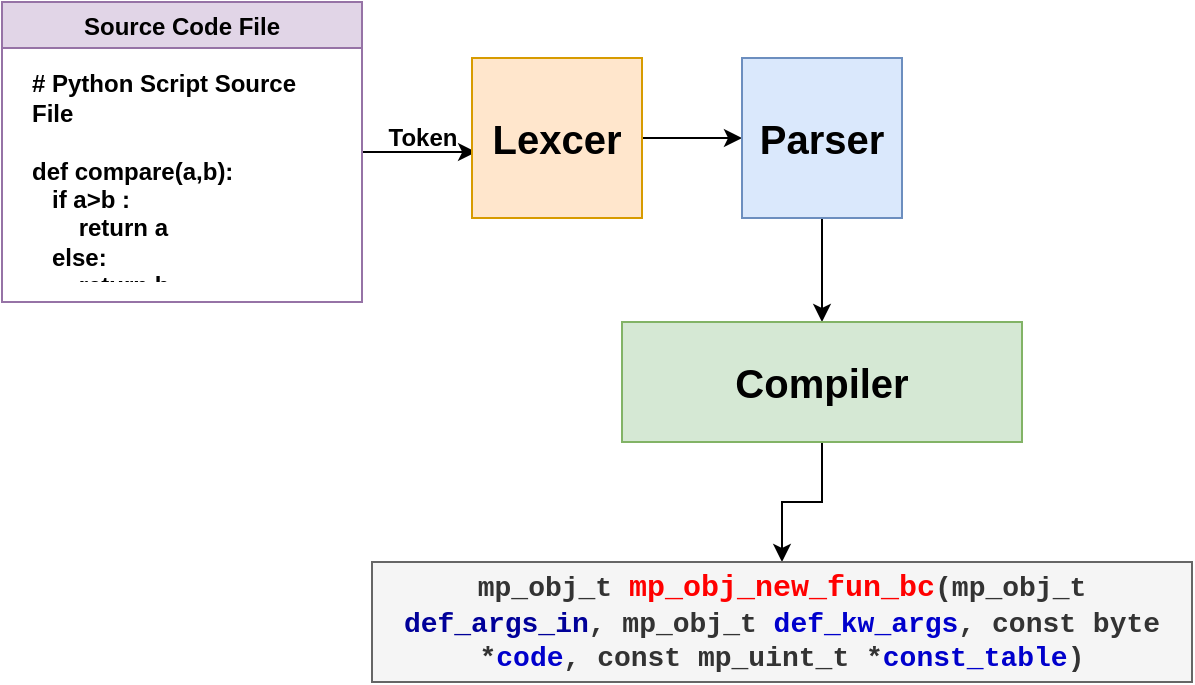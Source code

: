 <mxfile version="15.9.1" type="github">
  <diagram id="H4lATcMI-bZScz2o-kdU" name="Page-1">
    <mxGraphModel dx="868" dy="388" grid="1" gridSize="10" guides="1" tooltips="1" connect="1" arrows="1" fold="1" page="1" pageScale="1" pageWidth="850" pageHeight="1100" math="0" shadow="0">
      <root>
        <mxCell id="0" />
        <mxCell id="1" parent="0" />
        <mxCell id="sEhrW3wy_zQRSTeb6eg7-7" style="edgeStyle=orthogonalEdgeStyle;rounded=0;orthogonalLoop=1;jettySize=auto;html=1;entryX=0.024;entryY=0.588;entryDx=0;entryDy=0;entryPerimeter=0;" parent="1" source="sEhrW3wy_zQRSTeb6eg7-1" target="sEhrW3wy_zQRSTeb6eg7-5" edge="1">
          <mxGeometry relative="1" as="geometry" />
        </mxCell>
        <mxCell id="sEhrW3wy_zQRSTeb6eg7-1" value="Source Code File" style="swimlane;fillColor=#e1d5e7;strokeColor=#9673a6;startSize=23;" parent="1" vertex="1">
          <mxGeometry x="140" y="170" width="180" height="150" as="geometry" />
        </mxCell>
        <mxCell id="sEhrW3wy_zQRSTeb6eg7-4" value="&lt;div&gt;&lt;br&gt;&lt;/div&gt;&lt;div&gt;# Python Script Source File&lt;/div&gt;&lt;div&gt;&lt;br&gt;&lt;/div&gt;&lt;div&gt;def compare(a,b):&lt;/div&gt;&lt;div&gt;&amp;nbsp;&amp;nbsp; if a&amp;gt;b :&lt;/div&gt;&lt;div&gt;&amp;nbsp;&amp;nbsp;&amp;nbsp;&amp;nbsp;&amp;nbsp;&amp;nbsp; return a&lt;/div&gt;&lt;div&gt;&amp;nbsp;&amp;nbsp; else:&lt;/div&gt;&lt;div&gt;&amp;nbsp;&amp;nbsp;&amp;nbsp;&amp;nbsp;&amp;nbsp;&amp;nbsp; return b&lt;/div&gt;&lt;div&gt;&lt;br&gt;&lt;/div&gt;&lt;div&gt;&lt;br&gt;&lt;/div&gt;" style="text;html=1;spacing=5;spacingTop=-20;whiteSpace=wrap;overflow=hidden;rounded=0;fontStyle=1" parent="sEhrW3wy_zQRSTeb6eg7-1" vertex="1">
          <mxGeometry x="10" y="30" width="160" height="110" as="geometry" />
        </mxCell>
        <mxCell id="sEhrW3wy_zQRSTeb6eg7-10" style="edgeStyle=orthogonalEdgeStyle;rounded=0;orthogonalLoop=1;jettySize=auto;html=1;entryX=0;entryY=0.5;entryDx=0;entryDy=0;fontSize=20;" parent="1" source="sEhrW3wy_zQRSTeb6eg7-5" target="sEhrW3wy_zQRSTeb6eg7-9" edge="1">
          <mxGeometry relative="1" as="geometry" />
        </mxCell>
        <mxCell id="sEhrW3wy_zQRSTeb6eg7-5" value="Lexcer" style="rounded=0;whiteSpace=wrap;html=1;fontStyle=1;fontSize=20;fillColor=#ffe6cc;strokeColor=#d79b00;" parent="1" vertex="1">
          <mxGeometry x="375" y="198" width="85" height="80" as="geometry" />
        </mxCell>
        <mxCell id="sEhrW3wy_zQRSTeb6eg7-8" value="Token" style="text;html=1;align=center;verticalAlign=middle;resizable=0;points=[];autosize=1;strokeColor=none;fillColor=none;fontStyle=1" parent="1" vertex="1">
          <mxGeometry x="325" y="228" width="50" height="20" as="geometry" />
        </mxCell>
        <mxCell id="sEhrW3wy_zQRSTeb6eg7-13" style="edgeStyle=orthogonalEdgeStyle;rounded=0;orthogonalLoop=1;jettySize=auto;html=1;fontSize=20;" parent="1" source="sEhrW3wy_zQRSTeb6eg7-9" target="sEhrW3wy_zQRSTeb6eg7-12" edge="1">
          <mxGeometry relative="1" as="geometry" />
        </mxCell>
        <mxCell id="sEhrW3wy_zQRSTeb6eg7-9" value="Parser" style="whiteSpace=wrap;html=1;aspect=fixed;fontSize=20;fontStyle=1;fillColor=#dae8fc;strokeColor=#6c8ebf;" parent="1" vertex="1">
          <mxGeometry x="510" y="198" width="80" height="80" as="geometry" />
        </mxCell>
        <mxCell id="sEhrW3wy_zQRSTeb6eg7-16" style="edgeStyle=orthogonalEdgeStyle;rounded=0;orthogonalLoop=1;jettySize=auto;html=1;entryX=0.5;entryY=0;entryDx=0;entryDy=0;fontSize=15;fontColor=#FF0000;" parent="1" source="sEhrW3wy_zQRSTeb6eg7-12" target="sEhrW3wy_zQRSTeb6eg7-15" edge="1">
          <mxGeometry relative="1" as="geometry" />
        </mxCell>
        <mxCell id="sEhrW3wy_zQRSTeb6eg7-12" value="Compiler" style="rounded=0;whiteSpace=wrap;html=1;fontSize=20;fontStyle=1;fillColor=#d5e8d4;strokeColor=#82b366;" parent="1" vertex="1">
          <mxGeometry x="450" y="330" width="200" height="60" as="geometry" />
        </mxCell>
        <mxCell id="sEhrW3wy_zQRSTeb6eg7-15" value="mp_obj_t &lt;font style=&quot;font-size: 15px&quot; color=&quot;#FF0000&quot;&gt;mp_obj_new_fun_bc&lt;/font&gt;(mp_obj_t &lt;font color=&quot;#000099&quot;&gt;def_args_in&lt;/font&gt;, mp_obj_t &lt;font color=&quot;#0000CC&quot;&gt;def_kw_args&lt;/font&gt;, const byte *&lt;font color=&quot;#0000CC&quot;&gt;code&lt;/font&gt;, const mp_uint_t *&lt;font color=&quot;#0000CC&quot;&gt;const_table&lt;/font&gt;)" style="rounded=0;whiteSpace=wrap;html=1;fontSize=14;fontStyle=1;fontFamily=Courier New;fillColor=#f5f5f5;strokeColor=#666666;fontColor=#333333;" parent="1" vertex="1">
          <mxGeometry x="325" y="450" width="410" height="60" as="geometry" />
        </mxCell>
      </root>
    </mxGraphModel>
  </diagram>
</mxfile>
